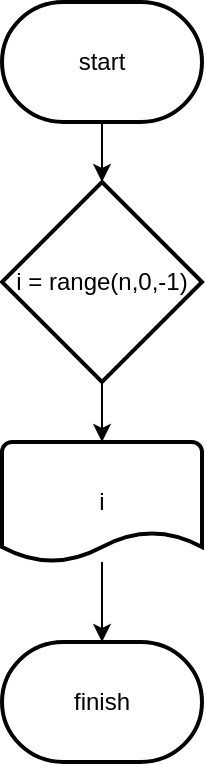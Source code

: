 <mxfile>
    <diagram id="BRk57LRTbyfa6L32Hvhk" name="Page-1">
        <mxGraphModel dx="1204" dy="642" grid="1" gridSize="10" guides="1" tooltips="1" connect="1" arrows="1" fold="1" page="1" pageScale="1" pageWidth="850" pageHeight="1100" math="0" shadow="0">
            <root>
                <mxCell id="0"/>
                <mxCell id="1" parent="0"/>
                <mxCell id="3" style="edgeStyle=none;html=1;" parent="1" source="2" edge="1">
                    <mxGeometry relative="1" as="geometry">
                        <mxPoint x="260" y="110" as="targetPoint"/>
                    </mxGeometry>
                </mxCell>
                <mxCell id="2" value="start" style="strokeWidth=2;html=1;shape=mxgraph.flowchart.terminator;whiteSpace=wrap;" parent="1" vertex="1">
                    <mxGeometry x="210" y="20" width="100" height="60" as="geometry"/>
                </mxCell>
                <mxCell id="5" style="edgeStyle=none;html=1;" parent="1" source="4" edge="1">
                    <mxGeometry relative="1" as="geometry">
                        <mxPoint x="260" y="240" as="targetPoint"/>
                    </mxGeometry>
                </mxCell>
                <mxCell id="4" value="i = range(n,0,-1)" style="strokeWidth=2;html=1;shape=mxgraph.flowchart.decision;whiteSpace=wrap;" parent="1" vertex="1">
                    <mxGeometry x="210" y="110" width="100" height="100" as="geometry"/>
                </mxCell>
                <mxCell id="7" style="edgeStyle=none;html=1;" parent="1" source="6" edge="1">
                    <mxGeometry relative="1" as="geometry">
                        <mxPoint x="260" y="340" as="targetPoint"/>
                    </mxGeometry>
                </mxCell>
                <mxCell id="6" value="i" style="strokeWidth=2;html=1;shape=mxgraph.flowchart.document2;whiteSpace=wrap;size=0.25;" parent="1" vertex="1">
                    <mxGeometry x="210" y="240" width="100" height="60" as="geometry"/>
                </mxCell>
                <mxCell id="8" value="finish" style="strokeWidth=2;html=1;shape=mxgraph.flowchart.terminator;whiteSpace=wrap;" parent="1" vertex="1">
                    <mxGeometry x="210" y="340" width="100" height="60" as="geometry"/>
                </mxCell>
            </root>
        </mxGraphModel>
    </diagram>
</mxfile>